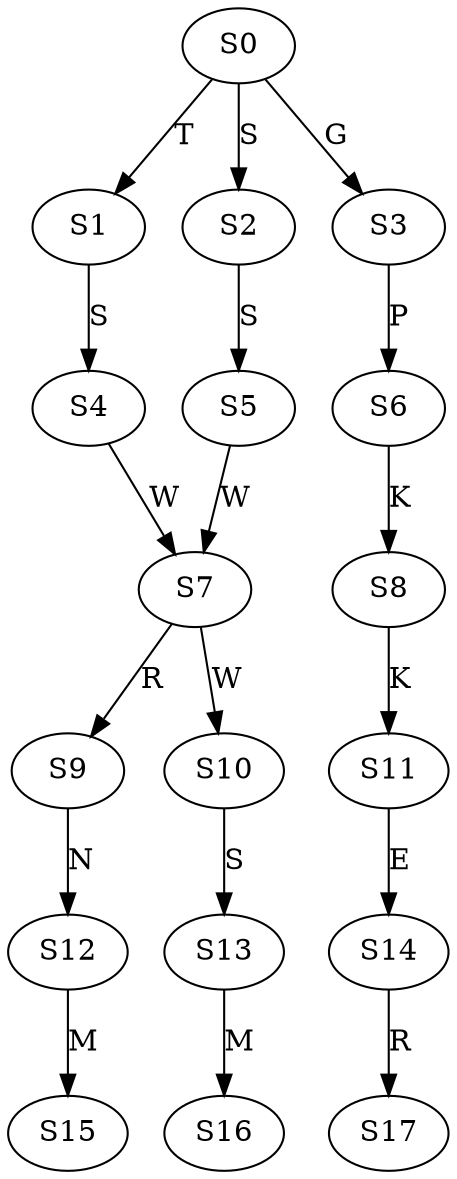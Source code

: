 strict digraph  {
	S0 -> S1 [ label = T ];
	S0 -> S2 [ label = S ];
	S0 -> S3 [ label = G ];
	S1 -> S4 [ label = S ];
	S2 -> S5 [ label = S ];
	S3 -> S6 [ label = P ];
	S4 -> S7 [ label = W ];
	S5 -> S7 [ label = W ];
	S6 -> S8 [ label = K ];
	S7 -> S9 [ label = R ];
	S7 -> S10 [ label = W ];
	S8 -> S11 [ label = K ];
	S9 -> S12 [ label = N ];
	S10 -> S13 [ label = S ];
	S11 -> S14 [ label = E ];
	S12 -> S15 [ label = M ];
	S13 -> S16 [ label = M ];
	S14 -> S17 [ label = R ];
}
